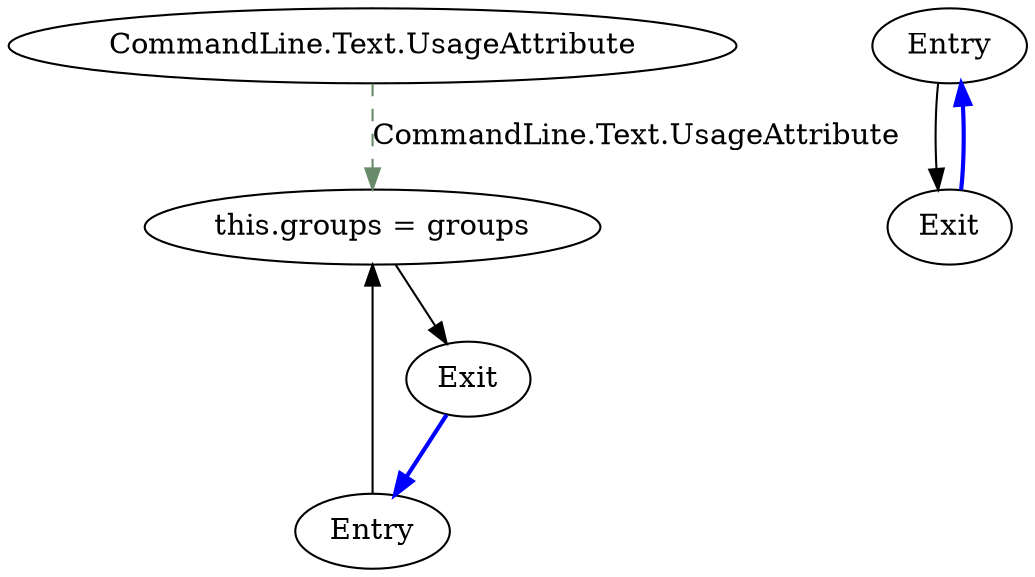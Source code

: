digraph  {
n5 [label="CommandLine.Text.UsageAttribute", span=""];
n0 [cluster="CommandLine.Text.UsageAttribute.UsageAttribute(System.Collections.Generic.IDictionary<string, string>)", label=Entry, span="12-12"];
n1 [cluster="CommandLine.Text.UsageAttribute.UsageAttribute(System.Collections.Generic.IDictionary<string, string>)", label="this.groups = groups", span="14-14"];
n2 [cluster="CommandLine.Text.UsageAttribute.UsageAttribute(System.Collections.Generic.IDictionary<string, string>)", label=Exit, span="12-12"];
n3 [cluster="CommandLine.Text.UsageAttribute.UsageAttribute()", label=Entry, span="17-17"];
n4 [cluster="CommandLine.Text.UsageAttribute.UsageAttribute()", label=Exit, span="17-17"];
n5 -> n1  [color=darkseagreen4, key=1, label="CommandLine.Text.UsageAttribute", style=dashed];
n0 -> n1  [key=0, style=solid];
n1 -> n2  [key=0, style=solid];
n2 -> n0  [color=blue, key=0, style=bold];
n3 -> n4  [key=0, style=solid];
n4 -> n3  [color=blue, key=0, style=bold];
}
